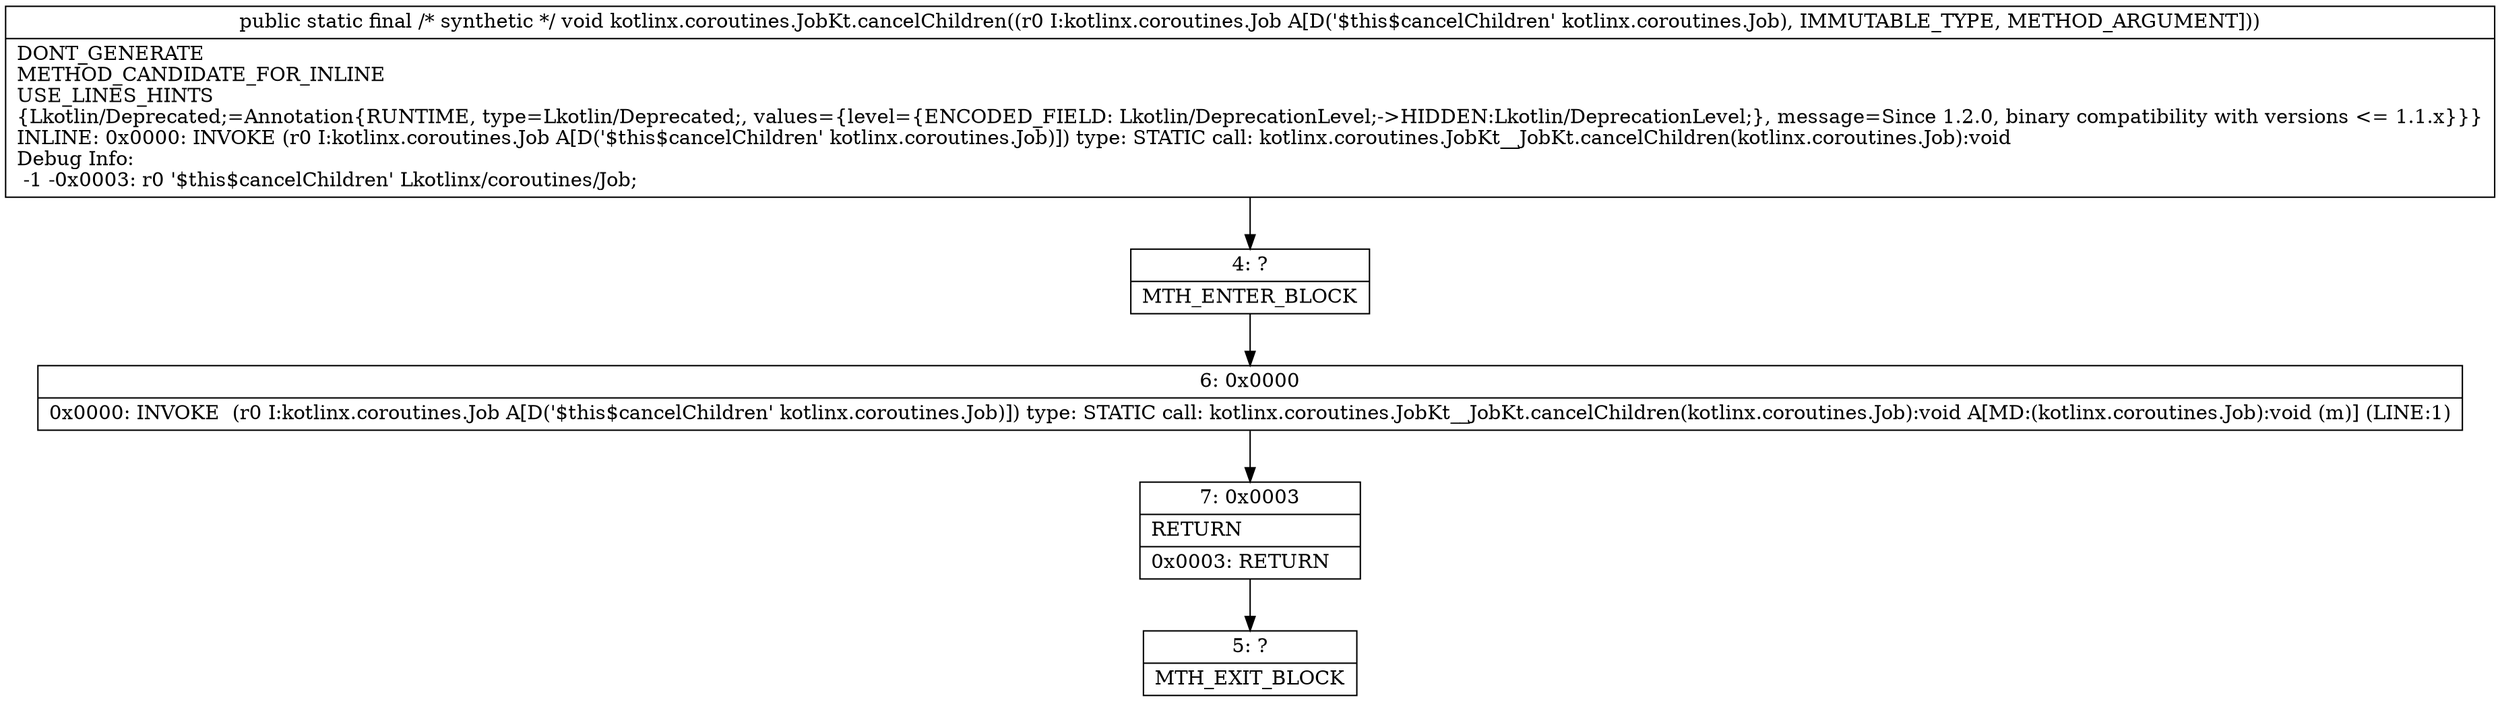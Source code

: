 digraph "CFG forkotlinx.coroutines.JobKt.cancelChildren(Lkotlinx\/coroutines\/Job;)V" {
Node_4 [shape=record,label="{4\:\ ?|MTH_ENTER_BLOCK\l}"];
Node_6 [shape=record,label="{6\:\ 0x0000|0x0000: INVOKE  (r0 I:kotlinx.coroutines.Job A[D('$this$cancelChildren' kotlinx.coroutines.Job)]) type: STATIC call: kotlinx.coroutines.JobKt__JobKt.cancelChildren(kotlinx.coroutines.Job):void A[MD:(kotlinx.coroutines.Job):void (m)] (LINE:1)\l}"];
Node_7 [shape=record,label="{7\:\ 0x0003|RETURN\l|0x0003: RETURN   \l}"];
Node_5 [shape=record,label="{5\:\ ?|MTH_EXIT_BLOCK\l}"];
MethodNode[shape=record,label="{public static final \/* synthetic *\/ void kotlinx.coroutines.JobKt.cancelChildren((r0 I:kotlinx.coroutines.Job A[D('$this$cancelChildren' kotlinx.coroutines.Job), IMMUTABLE_TYPE, METHOD_ARGUMENT]))  | DONT_GENERATE\lMETHOD_CANDIDATE_FOR_INLINE\lUSE_LINES_HINTS\l\{Lkotlin\/Deprecated;=Annotation\{RUNTIME, type=Lkotlin\/Deprecated;, values=\{level=\{ENCODED_FIELD: Lkotlin\/DeprecationLevel;\-\>HIDDEN:Lkotlin\/DeprecationLevel;\}, message=Since 1.2.0, binary compatibility with versions \<= 1.1.x\}\}\}\lINLINE: 0x0000: INVOKE  (r0 I:kotlinx.coroutines.Job A[D('$this$cancelChildren' kotlinx.coroutines.Job)]) type: STATIC call: kotlinx.coroutines.JobKt__JobKt.cancelChildren(kotlinx.coroutines.Job):void\lDebug Info:\l  \-1 \-0x0003: r0 '$this$cancelChildren' Lkotlinx\/coroutines\/Job;\l}"];
MethodNode -> Node_4;Node_4 -> Node_6;
Node_6 -> Node_7;
Node_7 -> Node_5;
}

